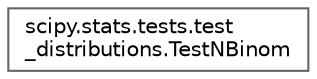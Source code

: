 digraph "Graphical Class Hierarchy"
{
 // LATEX_PDF_SIZE
  bgcolor="transparent";
  edge [fontname=Helvetica,fontsize=10,labelfontname=Helvetica,labelfontsize=10];
  node [fontname=Helvetica,fontsize=10,shape=box,height=0.2,width=0.4];
  rankdir="LR";
  Node0 [id="Node000000",label="scipy.stats.tests.test\l_distributions.TestNBinom",height=0.2,width=0.4,color="grey40", fillcolor="white", style="filled",URL="$d8/d28/classscipy_1_1stats_1_1tests_1_1test__distributions_1_1TestNBinom.html",tooltip=" "];
}
